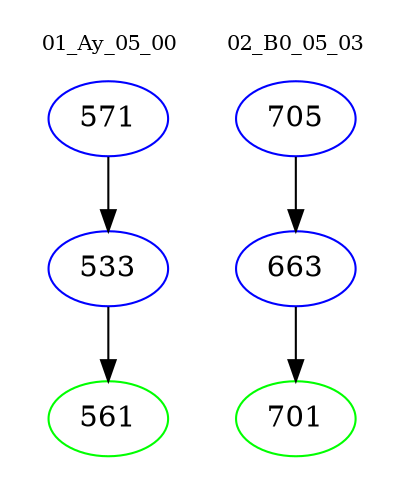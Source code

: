 digraph{
subgraph cluster_0 {
color = white
label = "01_Ay_05_00";
fontsize=10;
T0_571 [label="571", color="blue"]
T0_571 -> T0_533 [color="black"]
T0_533 [label="533", color="blue"]
T0_533 -> T0_561 [color="black"]
T0_561 [label="561", color="green"]
}
subgraph cluster_1 {
color = white
label = "02_B0_05_03";
fontsize=10;
T1_705 [label="705", color="blue"]
T1_705 -> T1_663 [color="black"]
T1_663 [label="663", color="blue"]
T1_663 -> T1_701 [color="black"]
T1_701 [label="701", color="green"]
}
}
